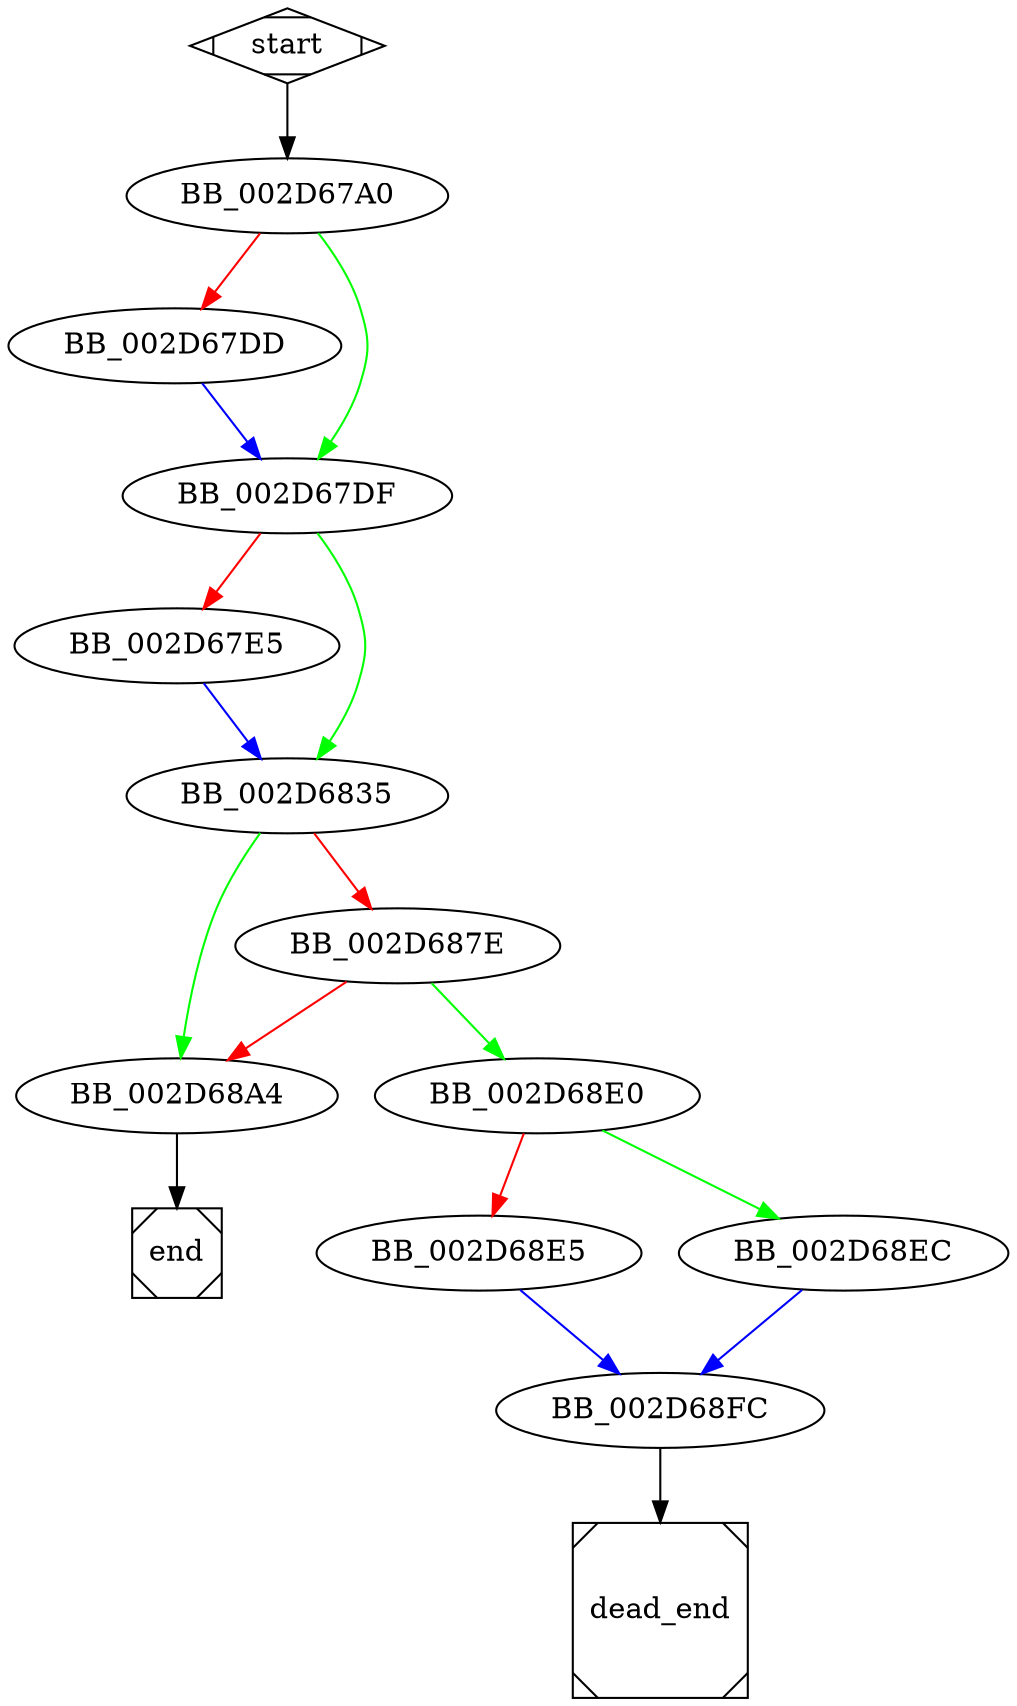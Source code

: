 digraph G {
  start -> BB_002D67A0;
  
  BB_002D67A0 -> BB_002D67DD [color=red];
  BB_002D67A0 -> BB_002D67DF [color=green];
  
  BB_002D67DD -> BB_002D67DF [color=blue];
  
  BB_002D67DF -> BB_002D67E5 [color=red];
  BB_002D67DF -> BB_002D6835 [color=green];
  
  BB_002D67E5 -> BB_002D6835 [color=blue];
  
  BB_002D6835 -> BB_002D687E [color=red];
  BB_002D6835 -> BB_002D68A4 [color=green];
  
  BB_002D687E -> BB_002D68A4 [color=red];
  BB_002D687E -> BB_002D68E0 [color=green];
  
  BB_002D68A4 -> end;
  
  BB_002D68E0 -> BB_002D68E5 [color=red];
  BB_002D68E0 -> BB_002D68EC [color=green];
  
  BB_002D68E5 -> BB_002D68FC [color=blue];
  
  BB_002D68EC -> BB_002D68FC [color=blue];
  
  BB_002D68FC -> dead_end;
  
  start [shape=Mdiamond];
  end [shape=Msquare];
  dead_end [shape=Msquare];
}
